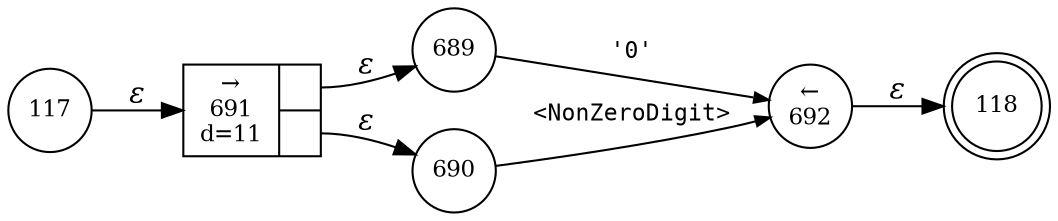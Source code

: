 digraph ATN {
rankdir=LR;
s118[fontsize=11, label="118", shape=doublecircle, fixedsize=true, width=.6];
s689[fontsize=11,label="689", shape=circle, fixedsize=true, width=.55, peripheries=1];
s690[fontsize=11,label="690", shape=circle, fixedsize=true, width=.55, peripheries=1];
s691[fontsize=11,label="{&rarr;\n691\nd=11|{<p0>|<p1>}}", shape=record, fixedsize=false, peripheries=1];
s692[fontsize=11,label="&larr;\n692", shape=circle, fixedsize=true, width=.55, peripheries=1];
s117[fontsize=11,label="117", shape=circle, fixedsize=true, width=.55, peripheries=1];
s117 -> s691 [fontname="Times-Italic", label="&epsilon;"];
s691:p0 -> s689 [fontname="Times-Italic", label="&epsilon;"];
s691:p1 -> s690 [fontname="Times-Italic", label="&epsilon;"];
s689 -> s692 [fontsize=11, fontname="Courier", arrowsize=.7, label = "'0'", arrowhead = normal];
s690 -> s692 [fontsize=11, fontname="Courier", arrowsize=.7, label = "<NonZeroDigit>", arrowhead = normal];
s692 -> s118 [fontname="Times-Italic", label="&epsilon;"];
}